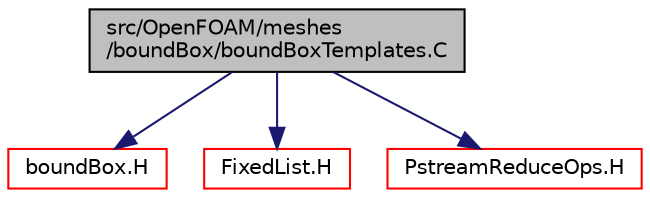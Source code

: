digraph "src/OpenFOAM/meshes/boundBox/boundBoxTemplates.C"
{
  bgcolor="transparent";
  edge [fontname="Helvetica",fontsize="10",labelfontname="Helvetica",labelfontsize="10"];
  node [fontname="Helvetica",fontsize="10",shape=record];
  Node1 [label="src/OpenFOAM/meshes\l/boundBox/boundBoxTemplates.C",height=0.2,width=0.4,color="black", fillcolor="grey75", style="filled", fontcolor="black"];
  Node1 -> Node2 [color="midnightblue",fontsize="10",style="solid",fontname="Helvetica"];
  Node2 [label="boundBox.H",height=0.2,width=0.4,color="red",URL="$a08456.html"];
  Node1 -> Node3 [color="midnightblue",fontsize="10",style="solid",fontname="Helvetica"];
  Node3 [label="FixedList.H",height=0.2,width=0.4,color="red",URL="$a07630.html"];
  Node1 -> Node4 [color="midnightblue",fontsize="10",style="solid",fontname="Helvetica"];
  Node4 [label="PstreamReduceOps.H",height=0.2,width=0.4,color="red",URL="$a07798.html"];
}
